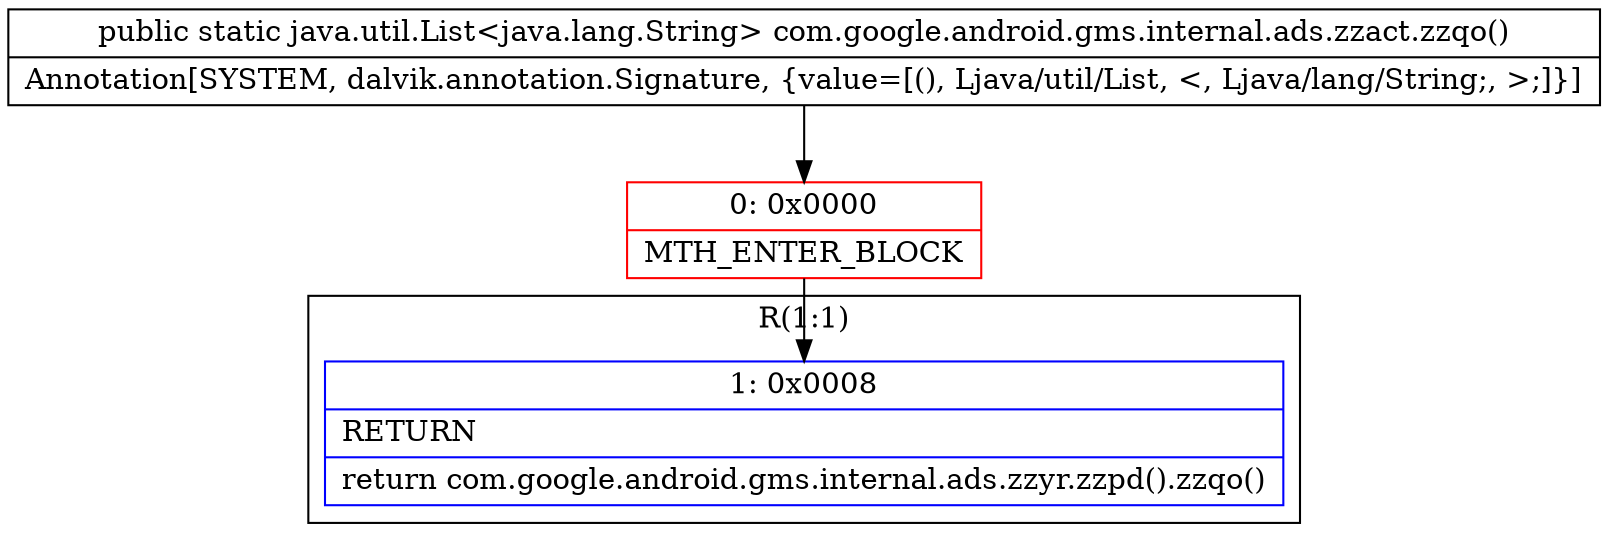 digraph "CFG forcom.google.android.gms.internal.ads.zzact.zzqo()Ljava\/util\/List;" {
subgraph cluster_Region_809261340 {
label = "R(1:1)";
node [shape=record,color=blue];
Node_1 [shape=record,label="{1\:\ 0x0008|RETURN\l|return com.google.android.gms.internal.ads.zzyr.zzpd().zzqo()\l}"];
}
Node_0 [shape=record,color=red,label="{0\:\ 0x0000|MTH_ENTER_BLOCK\l}"];
MethodNode[shape=record,label="{public static java.util.List\<java.lang.String\> com.google.android.gms.internal.ads.zzact.zzqo()  | Annotation[SYSTEM, dalvik.annotation.Signature, \{value=[(), Ljava\/util\/List, \<, Ljava\/lang\/String;, \>;]\}]\l}"];
MethodNode -> Node_0;
Node_0 -> Node_1;
}

